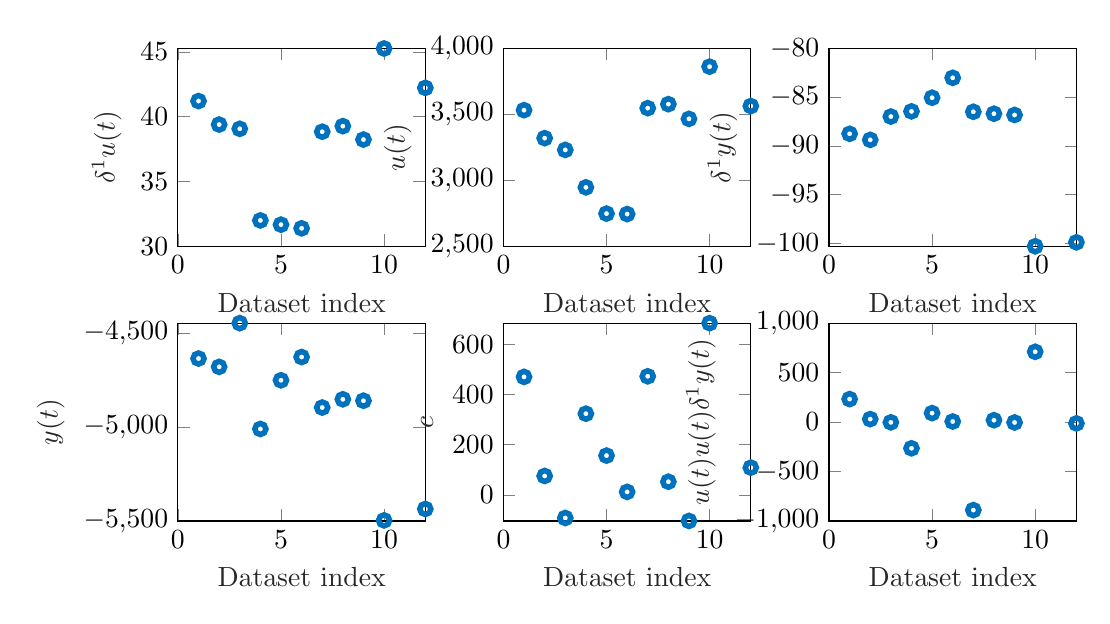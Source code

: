 % This file was created by matlab2tikz.
%
\definecolor{mycolor1}{rgb}{0.0,0.447,0.741}%
%
\begin{tikzpicture}

\begin{axis}[%
width=3.142cm,
height=2.512cm,
at={(0cm,3.488cm)},
scale only axis,
xmin=0,
xmax=12,
xlabel style={font=\color{white!15!black}},
xlabel={Dataset index},
ymin=30,
ymax=45.254,
ylabel style={font=\color{white!15!black}},
ylabel={$\delta^1 u(t)$},
axis background/.style={fill=white}
]
\addplot [color=mycolor1, line width=2.0pt, draw=none, mark=o, mark options={solid, mycolor1}, forget plot]
  table[row sep=crcr]{%
1	41.2\\
2	39.387\\
3	39.061\\
4	31.996\\
5	31.67\\
6	31.387\\
7	38.836\\
8	39.267\\
9	38.232\\
10	45.254\\
12	42.218\\
};
\end{axis}

\begin{axis}[%
width=3.142cm,
height=2.512cm,
at={(4.134cm,3.488cm)},
scale only axis,
xmin=0,
xmax=12,
xlabel style={font=\color{white!15!black}},
xlabel={Dataset index},
ymin=2500,
ymax=4000,
ylabel style={font=\color{white!15!black}},
ylabel={$u(t)$},
axis background/.style={fill=white}
]
\addplot [color=mycolor1, line width=2.0pt, draw=none, mark=o, mark options={solid, mycolor1}, forget plot]
  table[row sep=crcr]{%
1	3532.479\\
2	3320.135\\
3	3230.955\\
4	2946.918\\
5	2747.825\\
6	2744.39\\
7	3547.731\\
8	3577.971\\
9	3466.416\\
10	3862.265\\
12	3563.762\\
};
\end{axis}

\begin{axis}[%
width=3.142cm,
height=2.512cm,
at={(8.269cm,3.488cm)},
scale only axis,
xmin=0,
xmax=12,
xlabel style={font=\color{white!15!black}},
xlabel={Dataset index},
ymin=-100.31,
ymax=-80,
ylabel style={font=\color{white!15!black}},
ylabel={$\delta^1 y(t)$},
axis background/.style={fill=white}
]
\addplot [color=mycolor1, line width=2.0pt, draw=none, mark=o, mark options={solid, mycolor1}, forget plot]
  table[row sep=crcr]{%
1	-88.76\\
2	-89.382\\
3	-86.988\\
4	-86.457\\
5	-85.055\\
6	-83.011\\
7	-86.497\\
8	-86.697\\
9	-86.825\\
10	-100.31\\
12	-99.903\\
};
\end{axis}

\begin{axis}[%
width=3.142cm,
height=2.512cm,
at={(0cm,0cm)},
scale only axis,
xmin=0,
xmax=12,
xlabel style={font=\color{white!15!black}},
xlabel={Dataset index},
ymin=-5500,
ymax=-4447.662,
ylabel style={font=\color{white!15!black}},
ylabel={$y(t)$},
axis background/.style={fill=white}
]
\addplot [color=mycolor1, line width=2.0pt, draw=none, mark=o, mark options={solid, mycolor1}, forget plot]
  table[row sep=crcr]{%
1	-4635.87\\
2	-4680.299\\
3	-4447.662\\
4	-5010.573\\
5	-4751.68\\
6	-4627.991\\
7	-4896.65\\
8	-4852.793\\
9	-4860.33\\
10	-5497.066\\
12	-5436.301\\
};
\end{axis}

\begin{axis}[%
width=3.142cm,
height=2.512cm,
at={(4.134cm,0cm)},
scale only axis,
xmin=0,
xmax=12,
xlabel style={font=\color{white!15!black}},
xlabel={Dataset index},
ymin=-103.731,
ymax=684.82,
ylabel style={font=\color{white!15!black}},
ylabel={$c$},
axis background/.style={fill=white}
]
\addplot [color=mycolor1, line width=2.0pt, draw=none, mark=o, mark options={solid, mycolor1}, forget plot]
  table[row sep=crcr]{%
1	470.609\\
2	75.585\\
3	-91.903\\
4	323.876\\
5	156.858\\
6	12.086\\
7	472.92\\
8	52.688\\
9	-103.731\\
10	684.82\\
12	108.726\\
};
\end{axis}

\begin{axis}[%
width=3.142cm,
height=2.512cm,
at={(8.269cm,0cm)},
scale only axis,
xmin=0,
xmax=12,
xlabel style={font=\color{white!15!black}},
xlabel={Dataset index},
ymin=-1000,
ymax=1000,
ylabel style={font=\color{white!15!black}},
ylabel={$u(t)u(t)\delta^1 y(t)$},
axis background/.style={fill=white}
]
\addplot [color=mycolor1, line width=2.0pt, draw=none, mark=o, mark options={solid, mycolor1}, forget plot]
  table[row sep=crcr]{%
1	232.027\\
2	29.913\\
3	-2.985\\
4	-265.484\\
5	90.408\\
6	5.454\\
7	-890.125\\
8	18.716\\
9	-4.29\\
10	710.552\\
12	-13.508\\
};
\end{axis}
\end{tikzpicture}%